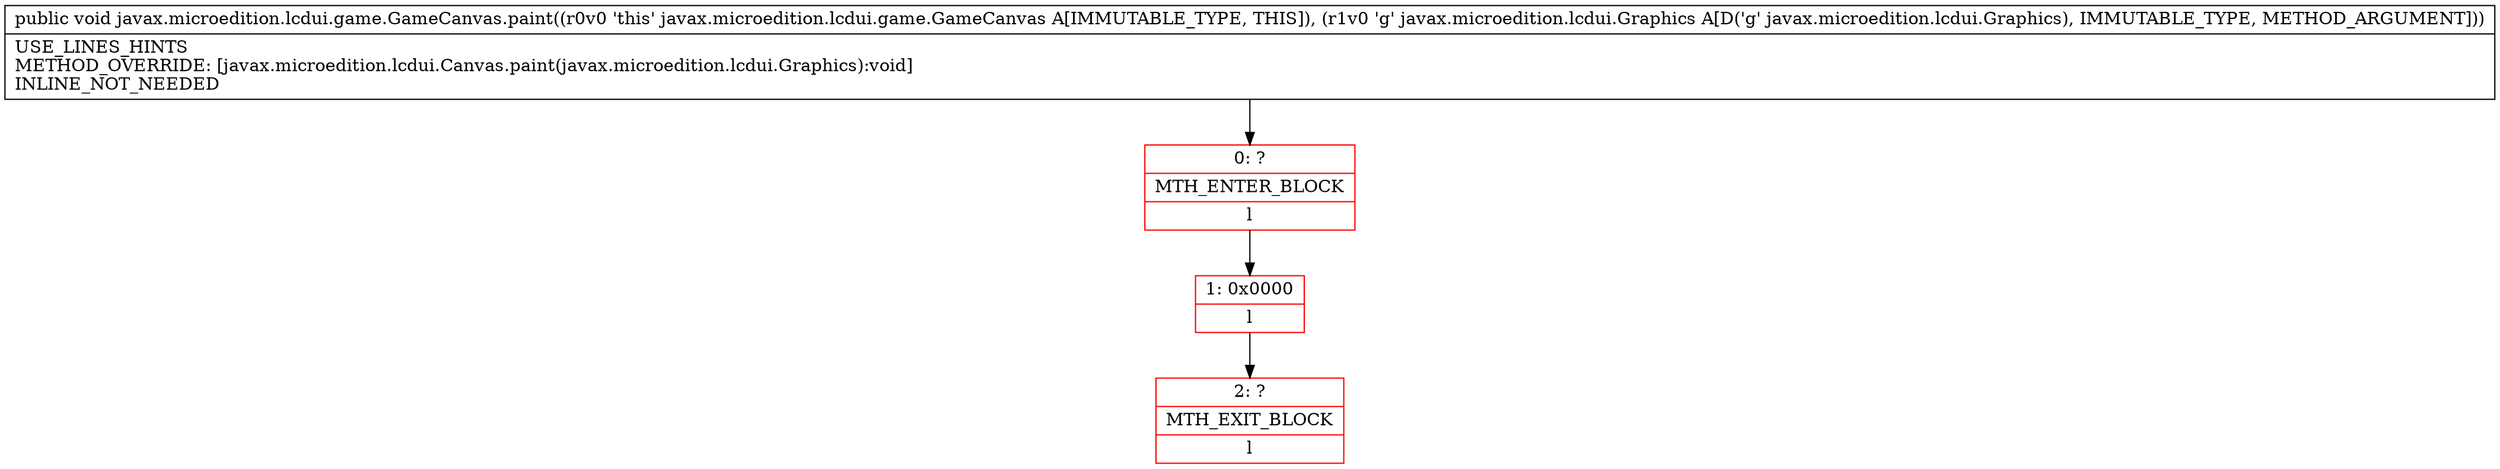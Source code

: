 digraph "CFG forjavax.microedition.lcdui.game.GameCanvas.paint(Ljavax\/microedition\/lcdui\/Graphics;)V" {
subgraph cluster_Region_1850773405 {
label = "R(0)";
node [shape=record,color=blue];
}
Node_0 [shape=record,color=red,label="{0\:\ ?|MTH_ENTER_BLOCK\l|l}"];
Node_1 [shape=record,color=red,label="{1\:\ 0x0000|l}"];
Node_2 [shape=record,color=red,label="{2\:\ ?|MTH_EXIT_BLOCK\l|l}"];
MethodNode[shape=record,label="{public void javax.microedition.lcdui.game.GameCanvas.paint((r0v0 'this' javax.microedition.lcdui.game.GameCanvas A[IMMUTABLE_TYPE, THIS]), (r1v0 'g' javax.microedition.lcdui.Graphics A[D('g' javax.microedition.lcdui.Graphics), IMMUTABLE_TYPE, METHOD_ARGUMENT]))  | USE_LINES_HINTS\lMETHOD_OVERRIDE: [javax.microedition.lcdui.Canvas.paint(javax.microedition.lcdui.Graphics):void]\lINLINE_NOT_NEEDED\l}"];
MethodNode -> Node_0;
Node_0 -> Node_1;
Node_1 -> Node_2;
}

